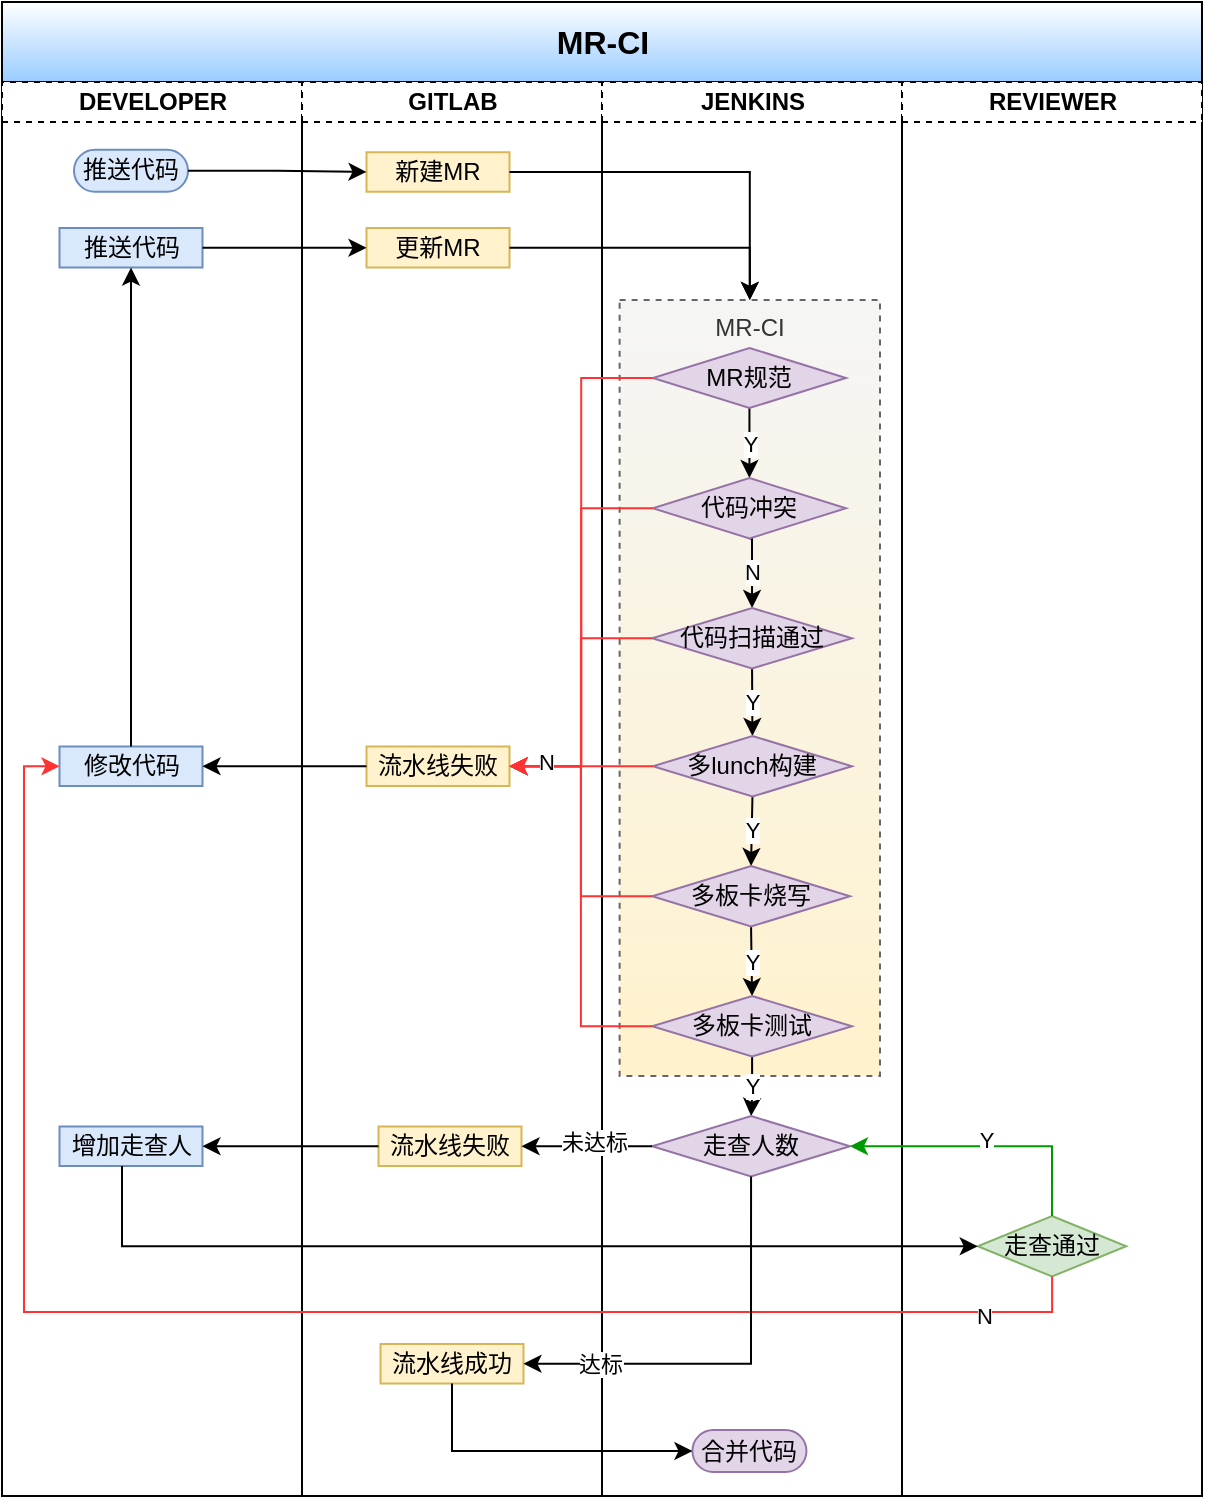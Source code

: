 <mxfile version="24.7.17">
  <diagram id="07fea595-8f29-1299-0266-81d95cde20df" name="Page-1">
    <mxGraphModel dx="1176" dy="785" grid="0" gridSize="10" guides="1" tooltips="1" connect="1" arrows="1" fold="1" page="1" pageScale="1" pageWidth="1169" pageHeight="827" background="#ffffff" math="0" shadow="0">
      <root>
        <mxCell id="0" />
        <mxCell id="1" parent="0" />
        <mxCell id="GKfawruoWGvh4K8MQAvL-62" value="MR-CI" style="swimlane;childLayout=stackLayout;resizeParent=1;resizeParentMax=0;startSize=40;html=1;gradientColor=#99CCFF;fontSize=16;" parent="1" vertex="1">
          <mxGeometry x="312" y="37" width="600" height="747" as="geometry">
            <mxRectangle x="287.0" y="202" width="59" height="26" as="alternateBounds" />
          </mxGeometry>
        </mxCell>
        <mxCell id="GKfawruoWGvh4K8MQAvL-63" value="DEVELOPER" style="swimlane;startSize=20;html=1;dashed=1;" parent="GKfawruoWGvh4K8MQAvL-62" vertex="1">
          <mxGeometry y="40" width="150" height="707" as="geometry" />
        </mxCell>
        <mxCell id="GKfawruoWGvh4K8MQAvL-67" value="推送代码" style="html=1;dashed=0;whiteSpace=wrap;shape=mxgraph.dfd.start;fillColor=#dae8fc;strokeColor=#6c8ebf;" parent="GKfawruoWGvh4K8MQAvL-63" vertex="1">
          <mxGeometry x="36" y="33.87" width="57" height="21" as="geometry" />
        </mxCell>
        <mxCell id="GKfawruoWGvh4K8MQAvL-87" value="推送代码" style="whiteSpace=wrap;html=1;dashed=0;fillColor=#dae8fc;strokeColor=#6c8ebf;" parent="GKfawruoWGvh4K8MQAvL-63" vertex="1">
          <mxGeometry x="28.75" y="73" width="71.5" height="19.75" as="geometry" />
        </mxCell>
        <mxCell id="GKfawruoWGvh4K8MQAvL-129" value="增加走查人" style="whiteSpace=wrap;html=1;dashed=0;fillColor=#dae8fc;strokeColor=#6c8ebf;" parent="GKfawruoWGvh4K8MQAvL-63" vertex="1">
          <mxGeometry x="28.75" y="522.25" width="71.5" height="19.75" as="geometry" />
        </mxCell>
        <mxCell id="GKfawruoWGvh4K8MQAvL-85" value="修改代码" style="whiteSpace=wrap;html=1;dashed=0;fillColor=#dae8fc;strokeColor=#6c8ebf;" parent="GKfawruoWGvh4K8MQAvL-63" vertex="1">
          <mxGeometry x="28.75" y="332.25" width="71.5" height="19.75" as="geometry" />
        </mxCell>
        <mxCell id="GKfawruoWGvh4K8MQAvL-88" value="" style="edgeStyle=orthogonalEdgeStyle;rounded=0;orthogonalLoop=1;jettySize=auto;html=1;" parent="GKfawruoWGvh4K8MQAvL-63" source="GKfawruoWGvh4K8MQAvL-85" target="GKfawruoWGvh4K8MQAvL-87" edge="1">
          <mxGeometry relative="1" as="geometry" />
        </mxCell>
        <mxCell id="GKfawruoWGvh4K8MQAvL-64" value="GITLAB" style="swimlane;startSize=20;html=1;dashed=1;glass=0;swimlaneLine=1;swimlaneFillColor=none;" parent="GKfawruoWGvh4K8MQAvL-62" vertex="1">
          <mxGeometry x="150" y="40" width="150" height="707" as="geometry" />
        </mxCell>
        <mxCell id="GKfawruoWGvh4K8MQAvL-68" value="新建MR" style="whiteSpace=wrap;html=1;dashed=0;fillColor=#fff2cc;strokeColor=#d6b656;" parent="GKfawruoWGvh4K8MQAvL-64" vertex="1">
          <mxGeometry x="32.25" y="35.12" width="71.5" height="19.75" as="geometry" />
        </mxCell>
        <mxCell id="GKfawruoWGvh4K8MQAvL-89" value="更新MR" style="whiteSpace=wrap;html=1;dashed=0;fillColor=#fff2cc;strokeColor=#d6b656;" parent="GKfawruoWGvh4K8MQAvL-64" vertex="1">
          <mxGeometry x="32.25" y="73" width="71.5" height="19.75" as="geometry" />
        </mxCell>
        <mxCell id="GKfawruoWGvh4K8MQAvL-81" value="流水线失败" style="whiteSpace=wrap;html=1;dashed=0;fillColor=#fff2cc;strokeColor=#d6b656;" parent="GKfawruoWGvh4K8MQAvL-64" vertex="1">
          <mxGeometry x="32.25" y="332.25" width="71.5" height="19.75" as="geometry" />
        </mxCell>
        <mxCell id="GKfawruoWGvh4K8MQAvL-128" value="流水线失败" style="whiteSpace=wrap;html=1;dashed=0;fillColor=#fff2cc;strokeColor=#d6b656;" parent="GKfawruoWGvh4K8MQAvL-64" vertex="1">
          <mxGeometry x="38.25" y="522.25" width="71.5" height="19.75" as="geometry" />
        </mxCell>
        <mxCell id="dqkZU1kxkC17BnxN-B6r-1" value="流水线成功" style="whiteSpace=wrap;html=1;dashed=0;fillColor=#fff2cc;strokeColor=#d6b656;" parent="GKfawruoWGvh4K8MQAvL-64" vertex="1">
          <mxGeometry x="39.25" y="631" width="71.5" height="19.75" as="geometry" />
        </mxCell>
        <mxCell id="GKfawruoWGvh4K8MQAvL-65" value="JENKINS" style="swimlane;startSize=20;html=1;dashed=1;" parent="GKfawruoWGvh4K8MQAvL-62" vertex="1">
          <mxGeometry x="300" y="40" width="150" height="707" as="geometry" />
        </mxCell>
        <mxCell id="GKfawruoWGvh4K8MQAvL-105" value="MR-CI" style="rounded=0;whiteSpace=wrap;html=1;verticalAlign=top;dashed=1;fillColor=#f5f5f5;strokeColor=#666666;fontColor=#333333;gradientColor=#FFF2CC;" parent="GKfawruoWGvh4K8MQAvL-65" vertex="1">
          <mxGeometry x="8.81" y="109" width="130.19" height="388" as="geometry" />
        </mxCell>
        <mxCell id="GKfawruoWGvh4K8MQAvL-110" value="Y" style="edgeStyle=orthogonalEdgeStyle;rounded=0;orthogonalLoop=1;jettySize=auto;html=1;exitX=0.5;exitY=1;exitDx=0;exitDy=0;entryX=0.5;entryY=0;entryDx=0;entryDy=0;" parent="GKfawruoWGvh4K8MQAvL-65" source="GKfawruoWGvh4K8MQAvL-95" target="GKfawruoWGvh4K8MQAvL-100" edge="1">
          <mxGeometry relative="1" as="geometry" />
        </mxCell>
        <mxCell id="GKfawruoWGvh4K8MQAvL-95" value="MR规范" style="rhombus;whiteSpace=wrap;html=1;dashed=0;fillColor=#e1d5e7;strokeColor=#9673a6;" parent="GKfawruoWGvh4K8MQAvL-65" vertex="1">
          <mxGeometry x="25.44" y="133" width="96.56" height="30" as="geometry" />
        </mxCell>
        <mxCell id="GKfawruoWGvh4K8MQAvL-111" value="N" style="edgeStyle=orthogonalEdgeStyle;rounded=0;orthogonalLoop=1;jettySize=auto;html=1;exitX=0.5;exitY=1;exitDx=0;exitDy=0;entryX=0.5;entryY=0;entryDx=0;entryDy=0;" parent="GKfawruoWGvh4K8MQAvL-65" source="GKfawruoWGvh4K8MQAvL-100" target="GKfawruoWGvh4K8MQAvL-101" edge="1">
          <mxGeometry relative="1" as="geometry" />
        </mxCell>
        <mxCell id="GKfawruoWGvh4K8MQAvL-100" value="代码冲突" style="rhombus;whiteSpace=wrap;html=1;dashed=0;fillColor=#e1d5e7;strokeColor=#9673a6;" parent="GKfawruoWGvh4K8MQAvL-65" vertex="1">
          <mxGeometry x="25.44" y="198" width="96.56" height="30.25" as="geometry" />
        </mxCell>
        <mxCell id="GKfawruoWGvh4K8MQAvL-112" value="Y" style="edgeStyle=orthogonalEdgeStyle;rounded=0;orthogonalLoop=1;jettySize=auto;html=1;exitX=0.5;exitY=1;exitDx=0;exitDy=0;entryX=0.5;entryY=0;entryDx=0;entryDy=0;" parent="GKfawruoWGvh4K8MQAvL-65" source="GKfawruoWGvh4K8MQAvL-101" target="GKfawruoWGvh4K8MQAvL-102" edge="1">
          <mxGeometry relative="1" as="geometry" />
        </mxCell>
        <mxCell id="GKfawruoWGvh4K8MQAvL-101" value="代码扫描通过" style="rhombus;whiteSpace=wrap;html=1;dashed=0;fillColor=#e1d5e7;strokeColor=#9673a6;" parent="GKfawruoWGvh4K8MQAvL-65" vertex="1">
          <mxGeometry x="25.06" y="263" width="99.94" height="30.25" as="geometry" />
        </mxCell>
        <mxCell id="GKfawruoWGvh4K8MQAvL-113" value="Y" style="edgeStyle=orthogonalEdgeStyle;rounded=0;orthogonalLoop=1;jettySize=auto;html=1;exitX=0.5;exitY=1;exitDx=0;exitDy=0;entryX=0.5;entryY=0;entryDx=0;entryDy=0;" parent="GKfawruoWGvh4K8MQAvL-65" source="GKfawruoWGvh4K8MQAvL-102" target="GKfawruoWGvh4K8MQAvL-103" edge="1">
          <mxGeometry relative="1" as="geometry" />
        </mxCell>
        <mxCell id="GKfawruoWGvh4K8MQAvL-102" value="多lunch构建" style="rhombus;whiteSpace=wrap;html=1;dashed=0;fillColor=#e1d5e7;strokeColor=#9673a6;" parent="GKfawruoWGvh4K8MQAvL-65" vertex="1">
          <mxGeometry x="25.44" y="327" width="99.56" height="30.25" as="geometry" />
        </mxCell>
        <mxCell id="GKfawruoWGvh4K8MQAvL-114" value="Y" style="edgeStyle=orthogonalEdgeStyle;rounded=0;orthogonalLoop=1;jettySize=auto;html=1;exitX=0.5;exitY=1;exitDx=0;exitDy=0;entryX=0.5;entryY=0;entryDx=0;entryDy=0;" parent="GKfawruoWGvh4K8MQAvL-65" source="GKfawruoWGvh4K8MQAvL-103" target="GKfawruoWGvh4K8MQAvL-104" edge="1">
          <mxGeometry relative="1" as="geometry" />
        </mxCell>
        <mxCell id="GKfawruoWGvh4K8MQAvL-103" value="多板卡烧写" style="rhombus;whiteSpace=wrap;html=1;dashed=0;fillColor=#e1d5e7;strokeColor=#9673a6;" parent="GKfawruoWGvh4K8MQAvL-65" vertex="1">
          <mxGeometry x="25.06" y="392" width="98.94" height="30.25" as="geometry" />
        </mxCell>
        <mxCell id="GKfawruoWGvh4K8MQAvL-124" value="Y" style="edgeStyle=orthogonalEdgeStyle;rounded=0;orthogonalLoop=1;jettySize=auto;html=1;" parent="GKfawruoWGvh4K8MQAvL-65" source="GKfawruoWGvh4K8MQAvL-104" target="GKfawruoWGvh4K8MQAvL-123" edge="1">
          <mxGeometry relative="1" as="geometry" />
        </mxCell>
        <mxCell id="GKfawruoWGvh4K8MQAvL-104" value="多板卡测试" style="rhombus;whiteSpace=wrap;html=1;dashed=0;fillColor=#e1d5e7;strokeColor=#9673a6;" parent="GKfawruoWGvh4K8MQAvL-65" vertex="1">
          <mxGeometry x="25.06" y="457" width="99.94" height="30.25" as="geometry" />
        </mxCell>
        <mxCell id="GKfawruoWGvh4K8MQAvL-123" value="走查人数" style="rhombus;whiteSpace=wrap;html=1;dashed=0;fillColor=#e1d5e7;strokeColor=#9673a6;" parent="GKfawruoWGvh4K8MQAvL-65" vertex="1">
          <mxGeometry x="25.06" y="517" width="98.94" height="30.25" as="geometry" />
        </mxCell>
        <mxCell id="dqkZU1kxkC17BnxN-B6r-2" value="合并代码" style="html=1;dashed=0;whiteSpace=wrap;shape=mxgraph.dfd.start;fillColor=#e1d5e7;strokeColor=#9673a6;" parent="GKfawruoWGvh4K8MQAvL-65" vertex="1">
          <mxGeometry x="45.22" y="674" width="57" height="21" as="geometry" />
        </mxCell>
        <mxCell id="GKfawruoWGvh4K8MQAvL-66" value="REVIEWER" style="swimlane;startSize=20;html=1;gradientColor=none;dashed=1;" parent="GKfawruoWGvh4K8MQAvL-62" vertex="1">
          <mxGeometry x="450" y="40" width="150" height="707" as="geometry" />
        </mxCell>
        <mxCell id="GKfawruoWGvh4K8MQAvL-132" value="走查通过" style="rhombus;whiteSpace=wrap;html=1;dashed=0;fillColor=#d5e8d4;strokeColor=#82b366;" parent="GKfawruoWGvh4K8MQAvL-66" vertex="1">
          <mxGeometry x="37.87" y="567" width="74.25" height="30.25" as="geometry" />
        </mxCell>
        <mxCell id="GKfawruoWGvh4K8MQAvL-69" value="" style="edgeStyle=orthogonalEdgeStyle;rounded=0;orthogonalLoop=1;jettySize=auto;html=1;" parent="GKfawruoWGvh4K8MQAvL-62" source="GKfawruoWGvh4K8MQAvL-67" target="GKfawruoWGvh4K8MQAvL-68" edge="1">
          <mxGeometry relative="1" as="geometry" />
        </mxCell>
        <mxCell id="GKfawruoWGvh4K8MQAvL-90" value="" style="edgeStyle=orthogonalEdgeStyle;rounded=0;orthogonalLoop=1;jettySize=auto;html=1;" parent="GKfawruoWGvh4K8MQAvL-62" source="GKfawruoWGvh4K8MQAvL-87" target="GKfawruoWGvh4K8MQAvL-89" edge="1">
          <mxGeometry relative="1" as="geometry" />
        </mxCell>
        <mxCell id="GKfawruoWGvh4K8MQAvL-117" style="edgeStyle=orthogonalEdgeStyle;rounded=0;orthogonalLoop=1;jettySize=auto;html=1;entryX=1;entryY=0.5;entryDx=0;entryDy=0;strokeColor=#FF3333;" parent="GKfawruoWGvh4K8MQAvL-62" source="GKfawruoWGvh4K8MQAvL-95" target="GKfawruoWGvh4K8MQAvL-81" edge="1">
          <mxGeometry relative="1" as="geometry" />
        </mxCell>
        <mxCell id="GKfawruoWGvh4K8MQAvL-118" style="edgeStyle=orthogonalEdgeStyle;rounded=0;orthogonalLoop=1;jettySize=auto;html=1;exitX=0;exitY=0.5;exitDx=0;exitDy=0;entryX=1;entryY=0.5;entryDx=0;entryDy=0;strokeColor=#FF3333;" parent="GKfawruoWGvh4K8MQAvL-62" source="GKfawruoWGvh4K8MQAvL-100" target="GKfawruoWGvh4K8MQAvL-81" edge="1">
          <mxGeometry relative="1" as="geometry" />
        </mxCell>
        <mxCell id="GKfawruoWGvh4K8MQAvL-119" style="edgeStyle=orthogonalEdgeStyle;rounded=0;orthogonalLoop=1;jettySize=auto;html=1;exitX=0;exitY=0.5;exitDx=0;exitDy=0;entryX=1;entryY=0.5;entryDx=0;entryDy=0;strokeColor=#FF3333;" parent="GKfawruoWGvh4K8MQAvL-62" source="GKfawruoWGvh4K8MQAvL-101" target="GKfawruoWGvh4K8MQAvL-81" edge="1">
          <mxGeometry relative="1" as="geometry" />
        </mxCell>
        <mxCell id="GKfawruoWGvh4K8MQAvL-120" style="edgeStyle=orthogonalEdgeStyle;rounded=0;orthogonalLoop=1;jettySize=auto;html=1;exitX=0;exitY=0.5;exitDx=0;exitDy=0;entryX=1;entryY=0.5;entryDx=0;entryDy=0;strokeColor=#FF3333;" parent="GKfawruoWGvh4K8MQAvL-62" source="GKfawruoWGvh4K8MQAvL-102" target="GKfawruoWGvh4K8MQAvL-81" edge="1">
          <mxGeometry relative="1" as="geometry" />
        </mxCell>
        <mxCell id="GKfawruoWGvh4K8MQAvL-121" style="edgeStyle=orthogonalEdgeStyle;rounded=0;orthogonalLoop=1;jettySize=auto;html=1;exitX=0;exitY=0.5;exitDx=0;exitDy=0;entryX=1;entryY=0.5;entryDx=0;entryDy=0;strokeColor=#FF3333;" parent="GKfawruoWGvh4K8MQAvL-62" source="GKfawruoWGvh4K8MQAvL-103" target="GKfawruoWGvh4K8MQAvL-81" edge="1">
          <mxGeometry relative="1" as="geometry" />
        </mxCell>
        <mxCell id="GKfawruoWGvh4K8MQAvL-122" style="edgeStyle=orthogonalEdgeStyle;rounded=0;orthogonalLoop=1;jettySize=auto;html=1;entryX=1;entryY=0.5;entryDx=0;entryDy=0;strokeColor=#FF3333;" parent="GKfawruoWGvh4K8MQAvL-62" source="GKfawruoWGvh4K8MQAvL-104" target="GKfawruoWGvh4K8MQAvL-81" edge="1">
          <mxGeometry relative="1" as="geometry" />
        </mxCell>
        <mxCell id="GKfawruoWGvh4K8MQAvL-141" value="N" style="edgeLabel;html=1;align=center;verticalAlign=middle;resizable=0;points=[];" parent="GKfawruoWGvh4K8MQAvL-122" vertex="1" connectable="0">
          <mxGeometry x="0.817" y="-2" relative="1" as="geometry">
            <mxPoint as="offset" />
          </mxGeometry>
        </mxCell>
        <mxCell id="GKfawruoWGvh4K8MQAvL-125" style="edgeStyle=orthogonalEdgeStyle;rounded=0;orthogonalLoop=1;jettySize=auto;html=1;exitX=0;exitY=0.5;exitDx=0;exitDy=0;entryX=1;entryY=0.5;entryDx=0;entryDy=0;" parent="GKfawruoWGvh4K8MQAvL-62" source="GKfawruoWGvh4K8MQAvL-123" target="GKfawruoWGvh4K8MQAvL-128" edge="1">
          <mxGeometry relative="1" as="geometry" />
        </mxCell>
        <mxCell id="GKfawruoWGvh4K8MQAvL-140" value="未达标" style="edgeLabel;html=1;align=center;verticalAlign=middle;resizable=0;points=[];" parent="GKfawruoWGvh4K8MQAvL-125" vertex="1" connectable="0">
          <mxGeometry x="0.096" y="-3" relative="1" as="geometry">
            <mxPoint x="7" y="1" as="offset" />
          </mxGeometry>
        </mxCell>
        <mxCell id="GKfawruoWGvh4K8MQAvL-126" style="edgeStyle=orthogonalEdgeStyle;rounded=0;orthogonalLoop=1;jettySize=auto;html=1;exitX=1;exitY=0.5;exitDx=0;exitDy=0;entryX=0.5;entryY=0;entryDx=0;entryDy=0;" parent="GKfawruoWGvh4K8MQAvL-62" source="GKfawruoWGvh4K8MQAvL-68" target="GKfawruoWGvh4K8MQAvL-105" edge="1">
          <mxGeometry relative="1" as="geometry">
            <mxPoint x="329.294" y="145.765" as="targetPoint" />
          </mxGeometry>
        </mxCell>
        <mxCell id="GKfawruoWGvh4K8MQAvL-127" style="edgeStyle=orthogonalEdgeStyle;rounded=0;orthogonalLoop=1;jettySize=auto;html=1;entryX=0.5;entryY=0;entryDx=0;entryDy=0;" parent="GKfawruoWGvh4K8MQAvL-62" source="GKfawruoWGvh4K8MQAvL-89" target="GKfawruoWGvh4K8MQAvL-105" edge="1">
          <mxGeometry relative="1" as="geometry" />
        </mxCell>
        <mxCell id="GKfawruoWGvh4K8MQAvL-130" value="" style="edgeStyle=orthogonalEdgeStyle;rounded=0;orthogonalLoop=1;jettySize=auto;html=1;" parent="GKfawruoWGvh4K8MQAvL-62" source="GKfawruoWGvh4K8MQAvL-128" target="GKfawruoWGvh4K8MQAvL-129" edge="1">
          <mxGeometry relative="1" as="geometry" />
        </mxCell>
        <mxCell id="GKfawruoWGvh4K8MQAvL-133" style="edgeStyle=orthogonalEdgeStyle;rounded=0;orthogonalLoop=1;jettySize=auto;html=1;entryX=1;entryY=0.5;entryDx=0;entryDy=0;exitX=0.5;exitY=0;exitDx=0;exitDy=0;strokeColor=#009900;" parent="GKfawruoWGvh4K8MQAvL-62" source="GKfawruoWGvh4K8MQAvL-132" target="GKfawruoWGvh4K8MQAvL-123" edge="1">
          <mxGeometry relative="1" as="geometry">
            <mxPoint x="440" y="603" as="sourcePoint" />
            <Array as="points">
              <mxPoint x="525" y="572" />
            </Array>
          </mxGeometry>
        </mxCell>
        <mxCell id="GKfawruoWGvh4K8MQAvL-135" value="Y" style="edgeLabel;html=1;align=center;verticalAlign=middle;resizable=0;points=[];" parent="GKfawruoWGvh4K8MQAvL-133" vertex="1" connectable="0">
          <mxGeometry x="-0.417" relative="1" as="geometry">
            <mxPoint x="-29" y="-3" as="offset" />
          </mxGeometry>
        </mxCell>
        <mxCell id="GKfawruoWGvh4K8MQAvL-134" style="edgeStyle=orthogonalEdgeStyle;rounded=0;orthogonalLoop=1;jettySize=auto;html=1;entryX=0;entryY=0.5;entryDx=0;entryDy=0;" parent="GKfawruoWGvh4K8MQAvL-62" source="GKfawruoWGvh4K8MQAvL-129" target="GKfawruoWGvh4K8MQAvL-132" edge="1">
          <mxGeometry relative="1" as="geometry">
            <Array as="points">
              <mxPoint x="60" y="622" />
            </Array>
            <mxPoint x="488" y="621" as="targetPoint" />
          </mxGeometry>
        </mxCell>
        <mxCell id="GKfawruoWGvh4K8MQAvL-136" style="edgeStyle=orthogonalEdgeStyle;rounded=0;orthogonalLoop=1;jettySize=auto;html=1;entryX=0;entryY=0.5;entryDx=0;entryDy=0;strokeColor=#FF3333;" parent="GKfawruoWGvh4K8MQAvL-62" source="GKfawruoWGvh4K8MQAvL-132" target="GKfawruoWGvh4K8MQAvL-85" edge="1">
          <mxGeometry relative="1" as="geometry">
            <Array as="points">
              <mxPoint x="525" y="655" />
              <mxPoint x="11" y="655" />
              <mxPoint x="11" y="382" />
            </Array>
          </mxGeometry>
        </mxCell>
        <mxCell id="GKfawruoWGvh4K8MQAvL-137" value="N" style="edgeLabel;html=1;align=center;verticalAlign=middle;resizable=0;points=[];" parent="GKfawruoWGvh4K8MQAvL-136" vertex="1" connectable="0">
          <mxGeometry x="-0.952" relative="1" as="geometry">
            <mxPoint x="-33" y="2" as="offset" />
          </mxGeometry>
        </mxCell>
        <mxCell id="GKfawruoWGvh4K8MQAvL-86" value="" style="edgeStyle=orthogonalEdgeStyle;rounded=0;orthogonalLoop=1;jettySize=auto;html=1;" parent="GKfawruoWGvh4K8MQAvL-62" source="GKfawruoWGvh4K8MQAvL-81" target="GKfawruoWGvh4K8MQAvL-85" edge="1">
          <mxGeometry relative="1" as="geometry" />
        </mxCell>
        <mxCell id="GKfawruoWGvh4K8MQAvL-138" value="达标" style="edgeStyle=orthogonalEdgeStyle;rounded=0;orthogonalLoop=1;jettySize=auto;html=1;exitX=0.5;exitY=1;exitDx=0;exitDy=0;entryX=1;entryY=0.5;entryDx=0;entryDy=0;" parent="GKfawruoWGvh4K8MQAvL-62" source="GKfawruoWGvh4K8MQAvL-123" target="dqkZU1kxkC17BnxN-B6r-1" edge="1">
          <mxGeometry x="0.631" relative="1" as="geometry">
            <mxPoint x="375" y="681" as="targetPoint" />
            <mxPoint as="offset" />
          </mxGeometry>
        </mxCell>
        <mxCell id="dqkZU1kxkC17BnxN-B6r-3" style="edgeStyle=orthogonalEdgeStyle;rounded=0;orthogonalLoop=1;jettySize=auto;html=1;exitX=0.5;exitY=1;exitDx=0;exitDy=0;entryX=0;entryY=0.5;entryDx=0;entryDy=0;entryPerimeter=0;" parent="GKfawruoWGvh4K8MQAvL-62" source="dqkZU1kxkC17BnxN-B6r-1" target="dqkZU1kxkC17BnxN-B6r-2" edge="1">
          <mxGeometry relative="1" as="geometry" />
        </mxCell>
      </root>
    </mxGraphModel>
  </diagram>
</mxfile>
